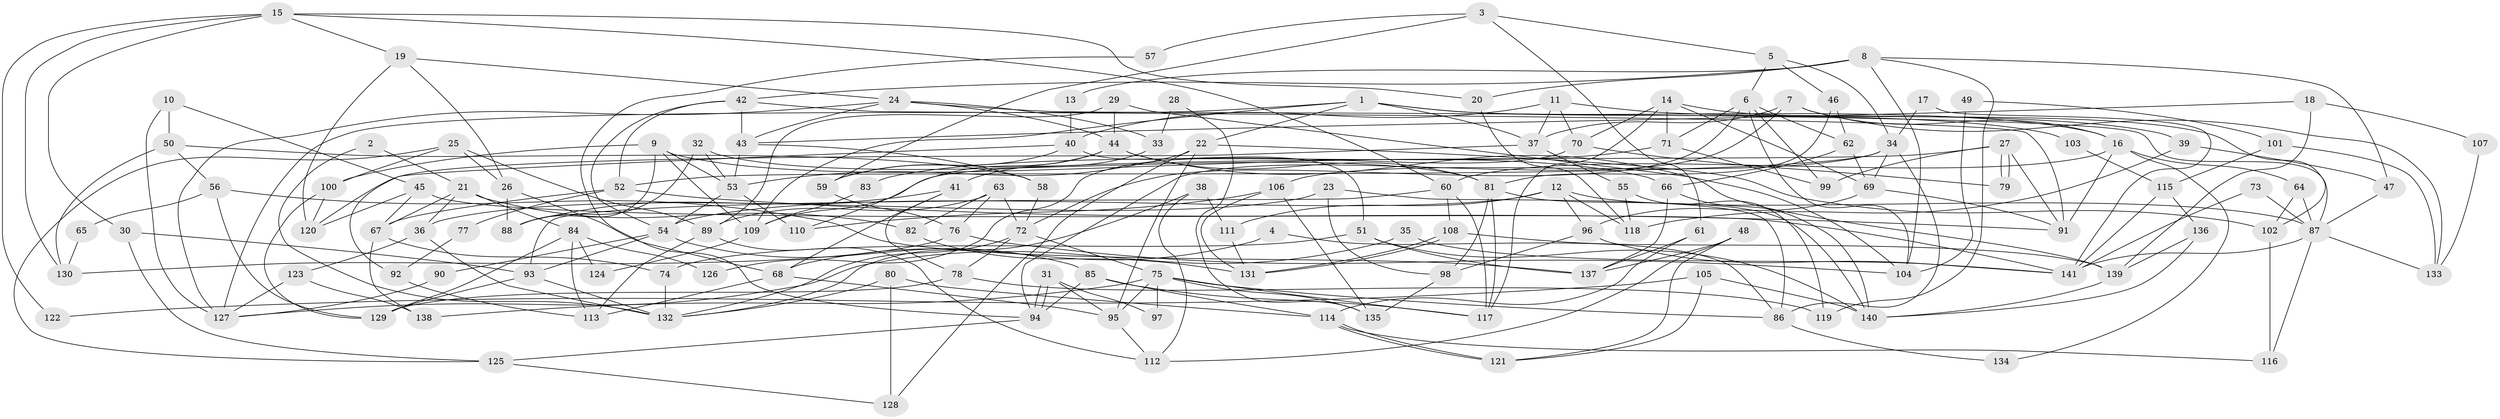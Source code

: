 // Generated by graph-tools (version 1.1) at 2025/02/03/09/25 03:02:04]
// undirected, 141 vertices, 282 edges
graph export_dot {
graph [start="1"]
  node [color=gray90,style=filled];
  1;
  2;
  3;
  4;
  5;
  6;
  7;
  8;
  9;
  10;
  11;
  12;
  13;
  14;
  15;
  16;
  17;
  18;
  19;
  20;
  21;
  22;
  23;
  24;
  25;
  26;
  27;
  28;
  29;
  30;
  31;
  32;
  33;
  34;
  35;
  36;
  37;
  38;
  39;
  40;
  41;
  42;
  43;
  44;
  45;
  46;
  47;
  48;
  49;
  50;
  51;
  52;
  53;
  54;
  55;
  56;
  57;
  58;
  59;
  60;
  61;
  62;
  63;
  64;
  65;
  66;
  67;
  68;
  69;
  70;
  71;
  72;
  73;
  74;
  75;
  76;
  77;
  78;
  79;
  80;
  81;
  82;
  83;
  84;
  85;
  86;
  87;
  88;
  89;
  90;
  91;
  92;
  93;
  94;
  95;
  96;
  97;
  98;
  99;
  100;
  101;
  102;
  103;
  104;
  105;
  106;
  107;
  108;
  109;
  110;
  111;
  112;
  113;
  114;
  115;
  116;
  117;
  118;
  119;
  120;
  121;
  122;
  123;
  124;
  125;
  126;
  127;
  128;
  129;
  130;
  131;
  132;
  133;
  134;
  135;
  136;
  137;
  138;
  139;
  140;
  141;
  1 -- 16;
  1 -- 109;
  1 -- 22;
  1 -- 37;
  1 -- 103;
  1 -- 127;
  2 -- 21;
  2 -- 132;
  3 -- 59;
  3 -- 5;
  3 -- 57;
  3 -- 61;
  4 -- 86;
  4 -- 68;
  5 -- 6;
  5 -- 34;
  5 -- 46;
  6 -- 72;
  6 -- 62;
  6 -- 71;
  6 -- 99;
  6 -- 104;
  7 -- 16;
  7 -- 37;
  7 -- 94;
  7 -- 133;
  8 -- 42;
  8 -- 47;
  8 -- 13;
  8 -- 20;
  8 -- 104;
  8 -- 119;
  9 -- 88;
  9 -- 66;
  9 -- 53;
  9 -- 100;
  9 -- 109;
  10 -- 127;
  10 -- 45;
  10 -- 50;
  11 -- 37;
  11 -- 40;
  11 -- 39;
  11 -- 70;
  12 -- 54;
  12 -- 87;
  12 -- 96;
  12 -- 111;
  12 -- 118;
  13 -- 40;
  14 -- 117;
  14 -- 102;
  14 -- 69;
  14 -- 70;
  14 -- 71;
  15 -- 30;
  15 -- 19;
  15 -- 20;
  15 -- 60;
  15 -- 122;
  15 -- 130;
  16 -- 60;
  16 -- 91;
  16 -- 64;
  16 -- 134;
  17 -- 141;
  17 -- 34;
  18 -- 139;
  18 -- 43;
  18 -- 107;
  19 -- 24;
  19 -- 26;
  19 -- 120;
  20 -- 118;
  21 -- 67;
  21 -- 82;
  21 -- 36;
  21 -- 84;
  22 -- 53;
  22 -- 95;
  22 -- 102;
  22 -- 128;
  23 -- 36;
  23 -- 98;
  23 -- 86;
  24 -- 43;
  24 -- 127;
  24 -- 33;
  24 -- 44;
  24 -- 87;
  25 -- 100;
  25 -- 89;
  25 -- 26;
  25 -- 125;
  26 -- 88;
  26 -- 68;
  27 -- 99;
  27 -- 79;
  27 -- 79;
  27 -- 91;
  27 -- 109;
  28 -- 135;
  28 -- 33;
  29 -- 104;
  29 -- 44;
  29 -- 89;
  30 -- 93;
  30 -- 125;
  31 -- 95;
  31 -- 94;
  31 -- 94;
  31 -- 97;
  32 -- 81;
  32 -- 53;
  32 -- 88;
  33 -- 41;
  34 -- 86;
  34 -- 69;
  34 -- 52;
  34 -- 106;
  35 -- 127;
  35 -- 141;
  36 -- 132;
  36 -- 123;
  37 -- 120;
  37 -- 55;
  38 -- 132;
  38 -- 111;
  38 -- 112;
  39 -- 118;
  39 -- 47;
  40 -- 59;
  40 -- 51;
  40 -- 92;
  41 -- 68;
  41 -- 78;
  41 -- 88;
  42 -- 43;
  42 -- 91;
  42 -- 52;
  42 -- 54;
  43 -- 58;
  43 -- 53;
  44 -- 81;
  44 -- 59;
  44 -- 110;
  44 -- 139;
  45 -- 120;
  45 -- 141;
  45 -- 67;
  46 -- 81;
  46 -- 62;
  47 -- 87;
  48 -- 137;
  48 -- 112;
  48 -- 121;
  49 -- 104;
  49 -- 101;
  50 -- 130;
  50 -- 56;
  50 -- 58;
  51 -- 140;
  51 -- 74;
  51 -- 137;
  52 -- 67;
  52 -- 77;
  52 -- 91;
  53 -- 110;
  53 -- 54;
  54 -- 85;
  54 -- 90;
  54 -- 93;
  55 -- 118;
  55 -- 119;
  56 -- 137;
  56 -- 65;
  56 -- 129;
  57 -- 94;
  58 -- 72;
  59 -- 76;
  60 -- 93;
  60 -- 108;
  60 -- 117;
  61 -- 114;
  61 -- 137;
  62 -- 69;
  62 -- 66;
  63 -- 72;
  63 -- 89;
  63 -- 76;
  63 -- 82;
  64 -- 87;
  64 -- 102;
  65 -- 130;
  66 -- 137;
  66 -- 140;
  67 -- 74;
  67 -- 138;
  68 -- 95;
  68 -- 113;
  69 -- 91;
  69 -- 96;
  70 -- 79;
  70 -- 126;
  71 -- 83;
  71 -- 99;
  72 -- 75;
  72 -- 78;
  72 -- 132;
  73 -- 87;
  73 -- 141;
  74 -- 132;
  75 -- 117;
  75 -- 95;
  75 -- 86;
  75 -- 97;
  75 -- 135;
  75 -- 138;
  76 -- 104;
  76 -- 130;
  77 -- 92;
  78 -- 129;
  78 -- 119;
  80 -- 128;
  80 -- 114;
  80 -- 132;
  81 -- 117;
  81 -- 140;
  81 -- 98;
  82 -- 131;
  83 -- 109;
  84 -- 129;
  84 -- 113;
  84 -- 124;
  84 -- 126;
  85 -- 94;
  85 -- 114;
  85 -- 117;
  86 -- 134;
  87 -- 116;
  87 -- 133;
  87 -- 141;
  89 -- 113;
  89 -- 112;
  90 -- 127;
  92 -- 113;
  93 -- 132;
  93 -- 129;
  94 -- 125;
  95 -- 112;
  96 -- 98;
  96 -- 141;
  98 -- 135;
  100 -- 129;
  100 -- 120;
  101 -- 115;
  101 -- 133;
  102 -- 116;
  103 -- 115;
  105 -- 140;
  105 -- 121;
  105 -- 122;
  106 -- 135;
  106 -- 110;
  106 -- 131;
  107 -- 133;
  108 -- 131;
  108 -- 131;
  108 -- 139;
  109 -- 124;
  111 -- 131;
  114 -- 121;
  114 -- 121;
  114 -- 116;
  115 -- 141;
  115 -- 136;
  123 -- 138;
  123 -- 127;
  125 -- 128;
  136 -- 139;
  136 -- 140;
  139 -- 140;
}
